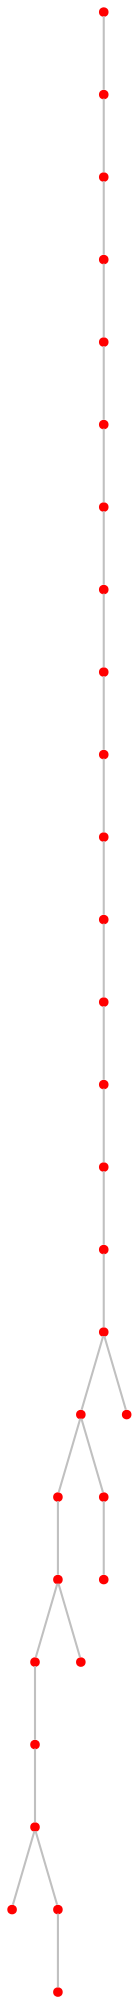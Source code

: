 graph {
	1 [color=red shape=point]
	5 [color=red shape=point]
	1 -- 5 [color=gray]
	6 [color=red shape=point]
	5 -- 6 [color=gray]
	22 [color=red shape=point]
	6 -- 22 [color=gray]
	24 [color=red shape=point]
	22 -- 24 [color=gray]
	23 [color=red shape=point]
	24 -- 23 [color=gray]
	16 [color=red shape=point]
	23 -- 16 [color=gray]
	17 [color=red shape=point]
	16 -- 17 [color=gray]
	3 [color=red shape=point]
	17 -- 3 [color=gray]
	10 [color=red shape=point]
	3 -- 10 [color=gray]
	9 [color=red shape=point]
	10 -- 9 [color=gray]
	15 [color=red shape=point]
	9 -- 15 [color=gray]
	2 [color=red shape=point]
	15 -- 2 [color=gray]
	26 [color=red shape=point]
	2 -- 26 [color=gray]
	29 [color=red shape=point]
	26 -- 29 [color=gray]
	20 [color=red shape=point]
	29 -- 20 [color=gray]
	19 [color=red shape=point]
	20 -- 19 [color=gray]
	21 [color=red shape=point]
	19 -- 21 [color=gray]
	28 [color=red shape=point]
	21 -- 28 [color=gray]
	11 [color=red shape=point]
	28 -- 11 [color=gray]
	13 [color=red shape=point]
	11 -- 13 [color=gray]
	14 [color=red shape=point]
	13 -- 14 [color=gray]
	0 [color=red shape=point]
	14 -- 0 [color=gray]
	12 [color=red shape=point]
	0 -- 12 [color=gray]
	7 [color=red shape=point]
	0 -- 7 [color=gray]
	27 [color=red shape=point]
	7 -- 27 [color=gray]
	18 [color=red shape=point]
	11 -- 18 [color=gray]
	8 [color=red shape=point]
	21 -- 8 [color=gray]
	4 [color=red shape=point]
	8 -- 4 [color=gray]
	25 [color=red shape=point]
	19 -- 25 [color=gray]
}
